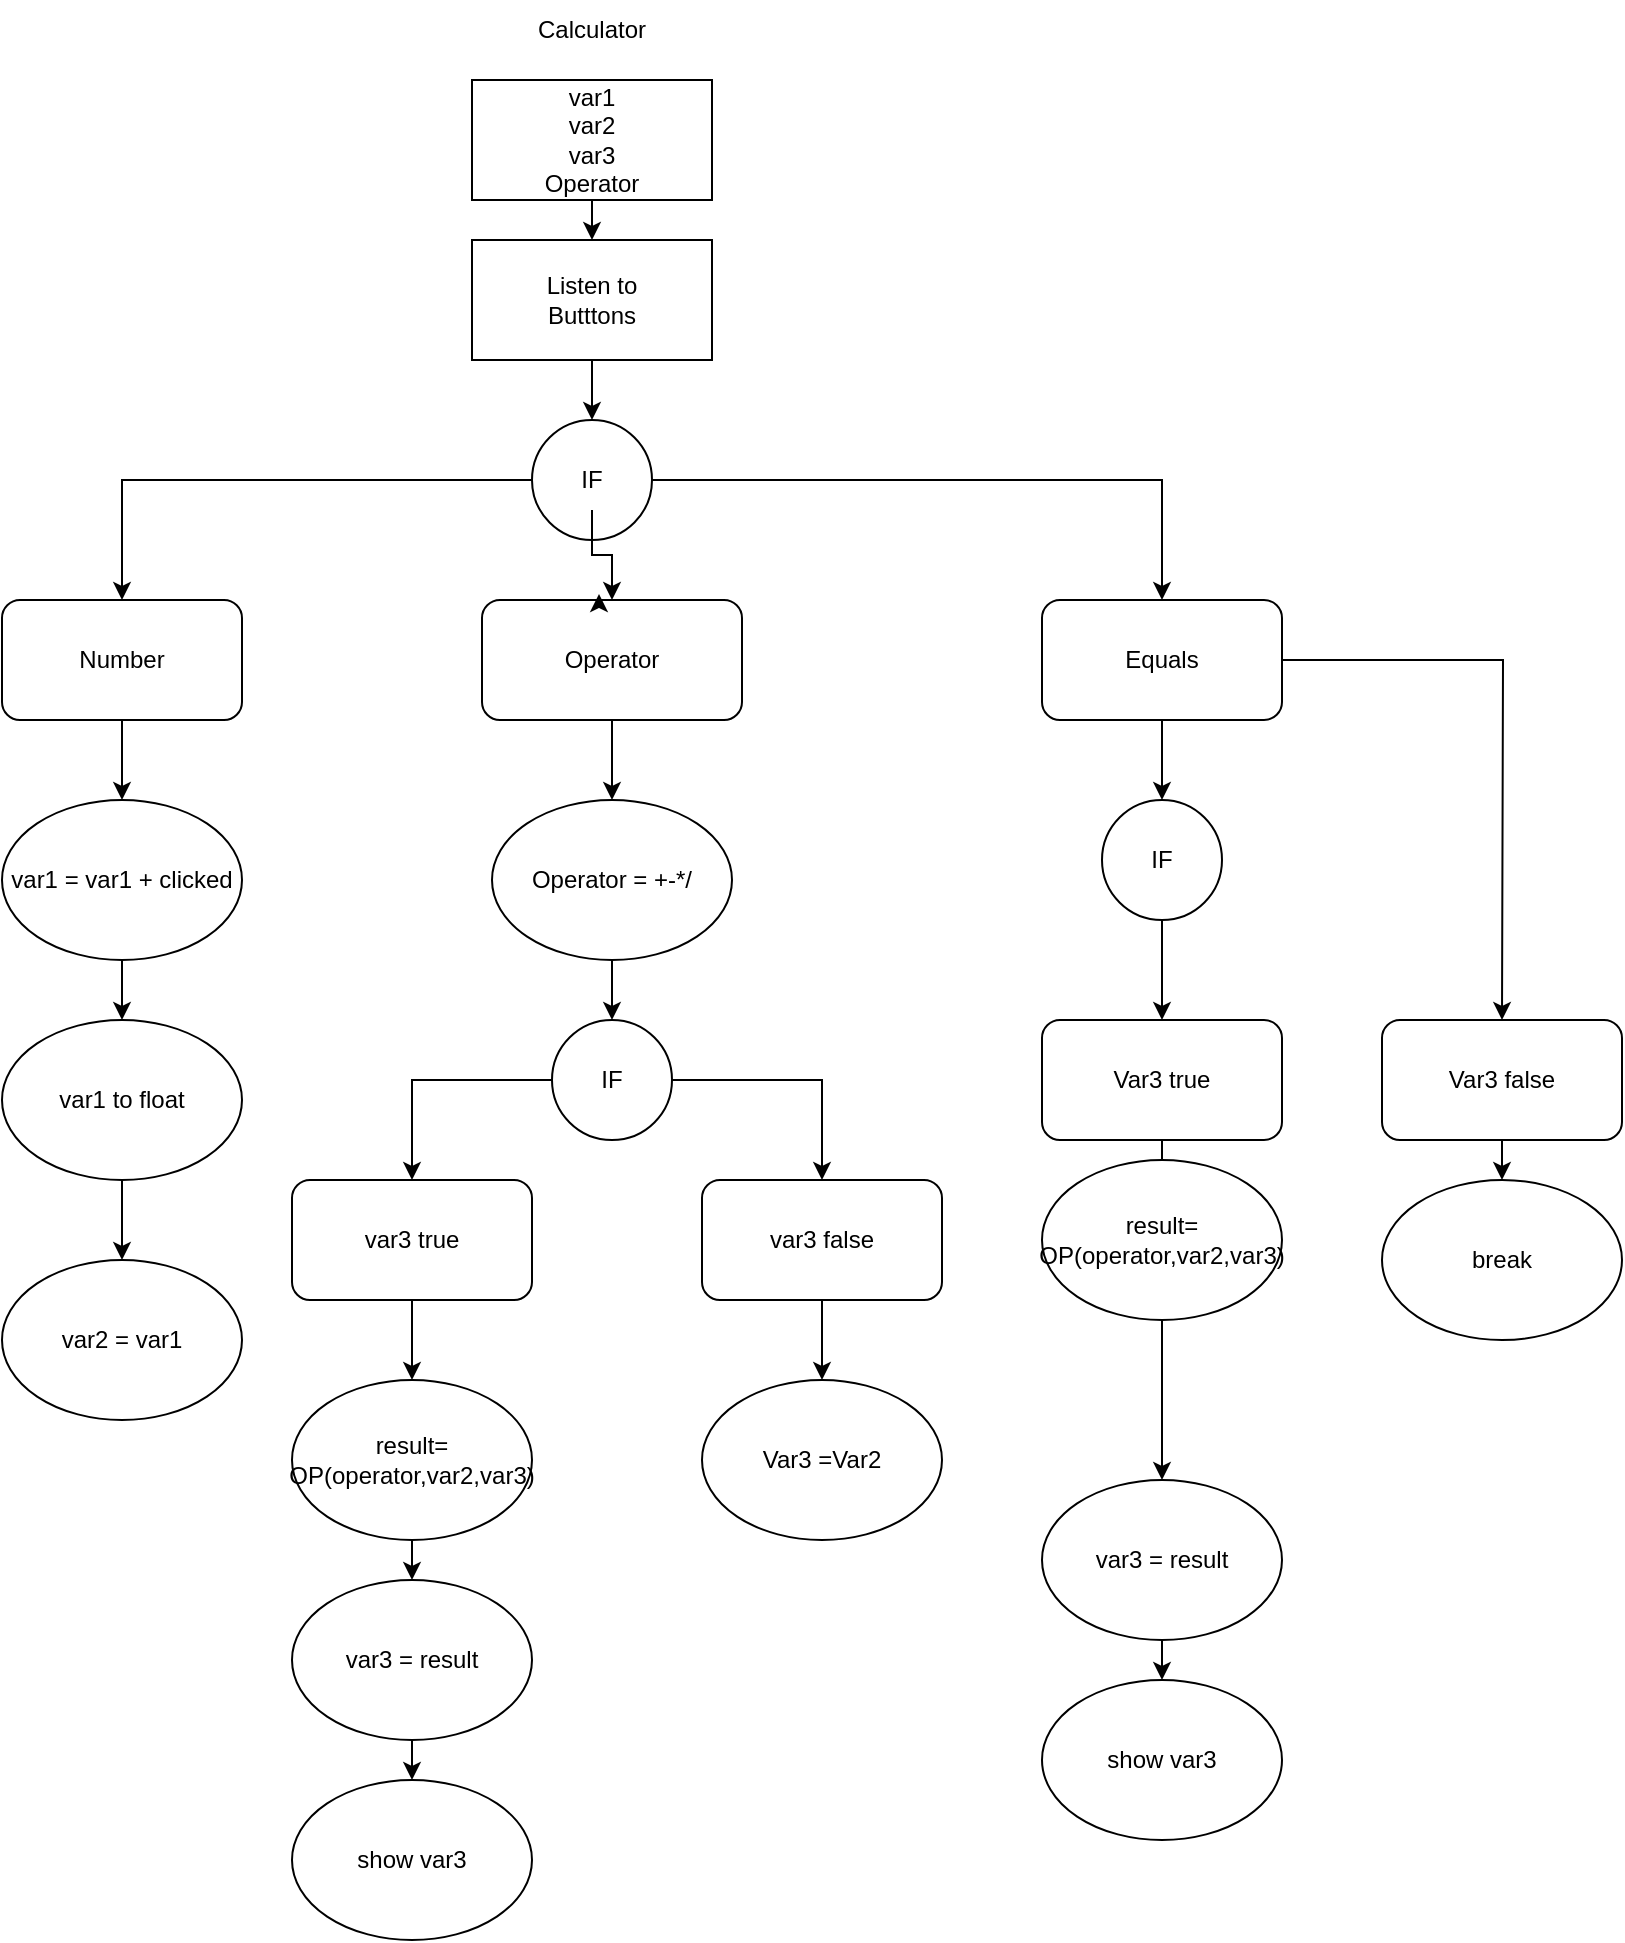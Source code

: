 <mxfile version="17.4.5" type="device"><diagram id="X965MxxVzmgtPJG4eNO3" name="Page-1"><mxGraphModel dx="1673" dy="847" grid="1" gridSize="10" guides="1" tooltips="1" connect="1" arrows="1" fold="1" page="1" pageScale="1" pageWidth="850" pageHeight="1100" math="0" shadow="0"><root><mxCell id="0"/><mxCell id="1" parent="0"/><mxCell id="E8xMn256MLS0OWGursY6-37" style="edgeStyle=orthogonalEdgeStyle;rounded=0;orthogonalLoop=1;jettySize=auto;html=1;exitX=0.5;exitY=1;exitDx=0;exitDy=0;" edge="1" parent="1" source="E8xMn256MLS0OWGursY6-4" target="E8xMn256MLS0OWGursY6-29"><mxGeometry relative="1" as="geometry"/></mxCell><mxCell id="E8xMn256MLS0OWGursY6-4" value="Operator" style="rounded=1;whiteSpace=wrap;html=1;" vertex="1" parent="1"><mxGeometry x="340" y="340" width="130" height="60" as="geometry"/></mxCell><mxCell id="E8xMn256MLS0OWGursY6-46" style="edgeStyle=orthogonalEdgeStyle;rounded=0;orthogonalLoop=1;jettySize=auto;html=1;exitX=0.5;exitY=1;exitDx=0;exitDy=0;entryX=0.5;entryY=0;entryDx=0;entryDy=0;" edge="1" parent="1" source="E8xMn256MLS0OWGursY6-5" target="E8xMn256MLS0OWGursY6-24"><mxGeometry relative="1" as="geometry"/></mxCell><mxCell id="E8xMn256MLS0OWGursY6-5" value="Number" style="rounded=1;whiteSpace=wrap;html=1;" vertex="1" parent="1"><mxGeometry x="100" y="340" width="120" height="60" as="geometry"/></mxCell><mxCell id="E8xMn256MLS0OWGursY6-9" value="Calculator" style="text;html=1;strokeColor=none;fillColor=none;align=center;verticalAlign=middle;whiteSpace=wrap;rounded=0;" vertex="1" parent="1"><mxGeometry x="365" y="40" width="60" height="30" as="geometry"/></mxCell><mxCell id="E8xMn256MLS0OWGursY6-19" style="edgeStyle=orthogonalEdgeStyle;rounded=0;orthogonalLoop=1;jettySize=auto;html=1;exitX=0.5;exitY=1;exitDx=0;exitDy=0;entryX=0.5;entryY=0;entryDx=0;entryDy=0;" edge="1" parent="1" source="E8xMn256MLS0OWGursY6-10" target="E8xMn256MLS0OWGursY6-16"><mxGeometry relative="1" as="geometry"/></mxCell><mxCell id="E8xMn256MLS0OWGursY6-10" value="" style="rounded=0;whiteSpace=wrap;html=1;" vertex="1" parent="1"><mxGeometry x="335" y="160" width="120" height="60" as="geometry"/></mxCell><mxCell id="E8xMn256MLS0OWGursY6-11" value="Listen to Butttons" style="text;html=1;strokeColor=none;fillColor=none;align=center;verticalAlign=middle;whiteSpace=wrap;rounded=0;" vertex="1" parent="1"><mxGeometry x="365" y="175" width="60" height="30" as="geometry"/></mxCell><mxCell id="E8xMn256MLS0OWGursY6-15" style="edgeStyle=orthogonalEdgeStyle;rounded=0;orthogonalLoop=1;jettySize=auto;html=1;exitX=0.5;exitY=1;exitDx=0;exitDy=0;entryX=0.5;entryY=0;entryDx=0;entryDy=0;" edge="1" parent="1" source="E8xMn256MLS0OWGursY6-12" target="E8xMn256MLS0OWGursY6-10"><mxGeometry relative="1" as="geometry"/></mxCell><mxCell id="E8xMn256MLS0OWGursY6-12" value="" style="rounded=0;whiteSpace=wrap;html=1;" vertex="1" parent="1"><mxGeometry x="335" y="80" width="120" height="60" as="geometry"/></mxCell><mxCell id="E8xMn256MLS0OWGursY6-13" value="&lt;div&gt;var1&lt;/div&gt;&lt;div&gt;var2&lt;/div&gt;&lt;div&gt;var3&lt;br&gt;&lt;/div&gt;&lt;div&gt;Operator&lt;br&gt;&lt;/div&gt;" style="text;html=1;strokeColor=none;fillColor=none;align=center;verticalAlign=middle;whiteSpace=wrap;rounded=0;" vertex="1" parent="1"><mxGeometry x="365" y="95" width="60" height="30" as="geometry"/></mxCell><mxCell id="E8xMn256MLS0OWGursY6-16" value="" style="ellipse;whiteSpace=wrap;html=1;aspect=fixed;" vertex="1" parent="1"><mxGeometry x="365" y="250" width="60" height="60" as="geometry"/></mxCell><mxCell id="E8xMn256MLS0OWGursY6-49" style="edgeStyle=orthogonalEdgeStyle;rounded=0;orthogonalLoop=1;jettySize=auto;html=1;exitX=0.5;exitY=1;exitDx=0;exitDy=0;entryX=0.5;entryY=0;entryDx=0;entryDy=0;" edge="1" parent="1" source="E8xMn256MLS0OWGursY6-17" target="E8xMn256MLS0OWGursY6-48"><mxGeometry relative="1" as="geometry"/></mxCell><mxCell id="E8xMn256MLS0OWGursY6-51" style="edgeStyle=orthogonalEdgeStyle;rounded=0;orthogonalLoop=1;jettySize=auto;html=1;exitX=1;exitY=0.5;exitDx=0;exitDy=0;" edge="1" parent="1" source="E8xMn256MLS0OWGursY6-17"><mxGeometry relative="1" as="geometry"><mxPoint x="850" y="550" as="targetPoint"/></mxGeometry></mxCell><mxCell id="E8xMn256MLS0OWGursY6-17" value="Equals" style="rounded=1;whiteSpace=wrap;html=1;" vertex="1" parent="1"><mxGeometry x="620" y="340" width="120" height="60" as="geometry"/></mxCell><mxCell id="E8xMn256MLS0OWGursY6-20" style="edgeStyle=orthogonalEdgeStyle;rounded=0;orthogonalLoop=1;jettySize=auto;html=1;exitX=1;exitY=0.5;exitDx=0;exitDy=0;" edge="1" parent="1" source="E8xMn256MLS0OWGursY6-18" target="E8xMn256MLS0OWGursY6-17"><mxGeometry relative="1" as="geometry"/></mxCell><mxCell id="E8xMn256MLS0OWGursY6-21" style="edgeStyle=orthogonalEdgeStyle;rounded=0;orthogonalLoop=1;jettySize=auto;html=1;entryX=0.45;entryY=-0.05;entryDx=0;entryDy=0;entryPerimeter=0;" edge="1" parent="1" target="E8xMn256MLS0OWGursY6-4"><mxGeometry relative="1" as="geometry"><mxPoint x="400" y="340" as="sourcePoint"/></mxGeometry></mxCell><mxCell id="E8xMn256MLS0OWGursY6-22" style="edgeStyle=orthogonalEdgeStyle;rounded=0;orthogonalLoop=1;jettySize=auto;html=1;exitX=0;exitY=0.5;exitDx=0;exitDy=0;entryX=0.5;entryY=0;entryDx=0;entryDy=0;" edge="1" parent="1" source="E8xMn256MLS0OWGursY6-18" target="E8xMn256MLS0OWGursY6-5"><mxGeometry relative="1" as="geometry"/></mxCell><mxCell id="E8xMn256MLS0OWGursY6-28" value="" style="edgeStyle=orthogonalEdgeStyle;rounded=0;orthogonalLoop=1;jettySize=auto;html=1;" edge="1" parent="1" source="E8xMn256MLS0OWGursY6-18" target="E8xMn256MLS0OWGursY6-4"><mxGeometry relative="1" as="geometry"/></mxCell><mxCell id="E8xMn256MLS0OWGursY6-18" value="IF" style="text;html=1;strokeColor=none;fillColor=none;align=center;verticalAlign=middle;whiteSpace=wrap;rounded=0;" vertex="1" parent="1"><mxGeometry x="365" y="265" width="60" height="30" as="geometry"/></mxCell><mxCell id="E8xMn256MLS0OWGursY6-44" style="edgeStyle=orthogonalEdgeStyle;rounded=0;orthogonalLoop=1;jettySize=auto;html=1;exitX=0.5;exitY=1;exitDx=0;exitDy=0;entryX=0.5;entryY=0;entryDx=0;entryDy=0;" edge="1" parent="1" source="E8xMn256MLS0OWGursY6-24" target="E8xMn256MLS0OWGursY6-26"><mxGeometry relative="1" as="geometry"/></mxCell><mxCell id="E8xMn256MLS0OWGursY6-24" value="var1 = var1 + clicked" style="ellipse;whiteSpace=wrap;html=1;" vertex="1" parent="1"><mxGeometry x="100" y="440" width="120" height="80" as="geometry"/></mxCell><mxCell id="E8xMn256MLS0OWGursY6-45" style="edgeStyle=orthogonalEdgeStyle;rounded=0;orthogonalLoop=1;jettySize=auto;html=1;exitX=0.5;exitY=1;exitDx=0;exitDy=0;" edge="1" parent="1" source="E8xMn256MLS0OWGursY6-26" target="E8xMn256MLS0OWGursY6-27"><mxGeometry relative="1" as="geometry"/></mxCell><mxCell id="E8xMn256MLS0OWGursY6-26" value="var1 to float" style="ellipse;whiteSpace=wrap;html=1;" vertex="1" parent="1"><mxGeometry x="100" y="550" width="120" height="80" as="geometry"/></mxCell><mxCell id="E8xMn256MLS0OWGursY6-27" value="var2 = var1" style="ellipse;whiteSpace=wrap;html=1;" vertex="1" parent="1"><mxGeometry x="100" y="670" width="120" height="80" as="geometry"/></mxCell><mxCell id="E8xMn256MLS0OWGursY6-36" style="edgeStyle=orthogonalEdgeStyle;rounded=0;orthogonalLoop=1;jettySize=auto;html=1;exitX=0.5;exitY=1;exitDx=0;exitDy=0;entryX=0.5;entryY=0;entryDx=0;entryDy=0;" edge="1" parent="1" source="E8xMn256MLS0OWGursY6-29" target="E8xMn256MLS0OWGursY6-30"><mxGeometry relative="1" as="geometry"/></mxCell><mxCell id="E8xMn256MLS0OWGursY6-29" value="Operator = +-*/" style="ellipse;whiteSpace=wrap;html=1;" vertex="1" parent="1"><mxGeometry x="345" y="440" width="120" height="80" as="geometry"/></mxCell><mxCell id="E8xMn256MLS0OWGursY6-34" style="edgeStyle=orthogonalEdgeStyle;rounded=0;orthogonalLoop=1;jettySize=auto;html=1;exitX=0;exitY=0.5;exitDx=0;exitDy=0;" edge="1" parent="1" source="E8xMn256MLS0OWGursY6-30" target="E8xMn256MLS0OWGursY6-32"><mxGeometry relative="1" as="geometry"/></mxCell><mxCell id="E8xMn256MLS0OWGursY6-35" style="edgeStyle=orthogonalEdgeStyle;rounded=0;orthogonalLoop=1;jettySize=auto;html=1;exitX=1;exitY=0.5;exitDx=0;exitDy=0;" edge="1" parent="1" source="E8xMn256MLS0OWGursY6-30" target="E8xMn256MLS0OWGursY6-33"><mxGeometry relative="1" as="geometry"/></mxCell><mxCell id="E8xMn256MLS0OWGursY6-30" value="IF" style="ellipse;whiteSpace=wrap;html=1;aspect=fixed;" vertex="1" parent="1"><mxGeometry x="375" y="550" width="60" height="60" as="geometry"/></mxCell><mxCell id="E8xMn256MLS0OWGursY6-39" style="edgeStyle=orthogonalEdgeStyle;rounded=0;orthogonalLoop=1;jettySize=auto;html=1;exitX=0.5;exitY=1;exitDx=0;exitDy=0;entryX=0.5;entryY=0;entryDx=0;entryDy=0;" edge="1" parent="1" source="E8xMn256MLS0OWGursY6-32" target="E8xMn256MLS0OWGursY6-38"><mxGeometry relative="1" as="geometry"/></mxCell><mxCell id="E8xMn256MLS0OWGursY6-32" value="var3 true" style="rounded=1;whiteSpace=wrap;html=1;" vertex="1" parent="1"><mxGeometry x="245" y="630" width="120" height="60" as="geometry"/></mxCell><mxCell id="E8xMn256MLS0OWGursY6-54" style="edgeStyle=orthogonalEdgeStyle;rounded=0;orthogonalLoop=1;jettySize=auto;html=1;exitX=0.5;exitY=1;exitDx=0;exitDy=0;entryX=0.5;entryY=0;entryDx=0;entryDy=0;" edge="1" parent="1" source="E8xMn256MLS0OWGursY6-33" target="E8xMn256MLS0OWGursY6-47"><mxGeometry relative="1" as="geometry"/></mxCell><mxCell id="E8xMn256MLS0OWGursY6-33" value="var3 false" style="rounded=1;whiteSpace=wrap;html=1;" vertex="1" parent="1"><mxGeometry x="450" y="630" width="120" height="60" as="geometry"/></mxCell><mxCell id="E8xMn256MLS0OWGursY6-42" style="edgeStyle=orthogonalEdgeStyle;rounded=0;orthogonalLoop=1;jettySize=auto;html=1;exitX=0.5;exitY=1;exitDx=0;exitDy=0;entryX=0.5;entryY=0;entryDx=0;entryDy=0;" edge="1" parent="1" source="E8xMn256MLS0OWGursY6-38" target="E8xMn256MLS0OWGursY6-40"><mxGeometry relative="1" as="geometry"/></mxCell><mxCell id="E8xMn256MLS0OWGursY6-38" value="&lt;div&gt;result=&lt;/div&gt;&lt;div&gt;OP(operator,var2,var3)&lt;br&gt;&lt;/div&gt;" style="ellipse;whiteSpace=wrap;html=1;" vertex="1" parent="1"><mxGeometry x="245" y="730" width="120" height="80" as="geometry"/></mxCell><mxCell id="E8xMn256MLS0OWGursY6-43" style="edgeStyle=orthogonalEdgeStyle;rounded=0;orthogonalLoop=1;jettySize=auto;html=1;exitX=0.5;exitY=1;exitDx=0;exitDy=0;entryX=0.5;entryY=0;entryDx=0;entryDy=0;" edge="1" parent="1" source="E8xMn256MLS0OWGursY6-40" target="E8xMn256MLS0OWGursY6-41"><mxGeometry relative="1" as="geometry"/></mxCell><mxCell id="E8xMn256MLS0OWGursY6-40" value="var3 = result" style="ellipse;whiteSpace=wrap;html=1;" vertex="1" parent="1"><mxGeometry x="245" y="830" width="120" height="80" as="geometry"/></mxCell><mxCell id="E8xMn256MLS0OWGursY6-41" value="show var3" style="ellipse;whiteSpace=wrap;html=1;" vertex="1" parent="1"><mxGeometry x="245" y="930" width="120" height="80" as="geometry"/></mxCell><mxCell id="E8xMn256MLS0OWGursY6-47" value="Var3 =Var2" style="ellipse;whiteSpace=wrap;html=1;" vertex="1" parent="1"><mxGeometry x="450" y="730" width="120" height="80" as="geometry"/></mxCell><mxCell id="E8xMn256MLS0OWGursY6-50" style="edgeStyle=orthogonalEdgeStyle;rounded=0;orthogonalLoop=1;jettySize=auto;html=1;exitX=0.5;exitY=1;exitDx=0;exitDy=0;" edge="1" parent="1" source="E8xMn256MLS0OWGursY6-48"><mxGeometry relative="1" as="geometry"><mxPoint x="680" y="550" as="targetPoint"/></mxGeometry></mxCell><mxCell id="E8xMn256MLS0OWGursY6-48" value="IF" style="ellipse;whiteSpace=wrap;html=1;aspect=fixed;" vertex="1" parent="1"><mxGeometry x="650" y="440" width="60" height="60" as="geometry"/></mxCell><mxCell id="E8xMn256MLS0OWGursY6-55" style="edgeStyle=orthogonalEdgeStyle;rounded=0;orthogonalLoop=1;jettySize=auto;html=1;exitX=0.5;exitY=1;exitDx=0;exitDy=0;" edge="1" parent="1" source="E8xMn256MLS0OWGursY6-52"><mxGeometry relative="1" as="geometry"><mxPoint x="680" y="650" as="targetPoint"/></mxGeometry></mxCell><mxCell id="E8xMn256MLS0OWGursY6-52" value="Var3 true" style="rounded=1;whiteSpace=wrap;html=1;" vertex="1" parent="1"><mxGeometry x="620" y="550" width="120" height="60" as="geometry"/></mxCell><mxCell id="E8xMn256MLS0OWGursY6-67" style="edgeStyle=orthogonalEdgeStyle;rounded=0;orthogonalLoop=1;jettySize=auto;html=1;exitX=0.5;exitY=1;exitDx=0;exitDy=0;entryX=0.5;entryY=0;entryDx=0;entryDy=0;" edge="1" parent="1" source="E8xMn256MLS0OWGursY6-53" target="E8xMn256MLS0OWGursY6-66"><mxGeometry relative="1" as="geometry"/></mxCell><mxCell id="E8xMn256MLS0OWGursY6-53" value="Var3 false" style="rounded=1;whiteSpace=wrap;html=1;" vertex="1" parent="1"><mxGeometry x="790" y="550" width="120" height="60" as="geometry"/></mxCell><mxCell id="E8xMn256MLS0OWGursY6-59" value="" style="edgeStyle=orthogonalEdgeStyle;rounded=0;orthogonalLoop=1;jettySize=auto;html=1;" edge="1" parent="1" source="E8xMn256MLS0OWGursY6-57" target="E8xMn256MLS0OWGursY6-58"><mxGeometry relative="1" as="geometry"/></mxCell><mxCell id="E8xMn256MLS0OWGursY6-57" value="&lt;div&gt;result=&lt;/div&gt;&lt;div&gt;OP(operator,var2,var3)&lt;br&gt;&lt;/div&gt;" style="ellipse;whiteSpace=wrap;html=1;" vertex="1" parent="1"><mxGeometry x="620" y="620" width="120" height="80" as="geometry"/></mxCell><mxCell id="E8xMn256MLS0OWGursY6-61" style="edgeStyle=orthogonalEdgeStyle;rounded=0;orthogonalLoop=1;jettySize=auto;html=1;exitX=0.5;exitY=1;exitDx=0;exitDy=0;entryX=0.5;entryY=0;entryDx=0;entryDy=0;" edge="1" parent="1" source="E8xMn256MLS0OWGursY6-58" target="E8xMn256MLS0OWGursY6-60"><mxGeometry relative="1" as="geometry"/></mxCell><mxCell id="E8xMn256MLS0OWGursY6-58" value="var3 = result" style="ellipse;whiteSpace=wrap;html=1;" vertex="1" parent="1"><mxGeometry x="620" y="780" width="120" height="80" as="geometry"/></mxCell><mxCell id="E8xMn256MLS0OWGursY6-60" value="show var3" style="ellipse;whiteSpace=wrap;html=1;" vertex="1" parent="1"><mxGeometry x="620" y="880" width="120" height="80" as="geometry"/></mxCell><mxCell id="E8xMn256MLS0OWGursY6-66" value="break" style="ellipse;whiteSpace=wrap;html=1;" vertex="1" parent="1"><mxGeometry x="790" y="630" width="120" height="80" as="geometry"/></mxCell></root></mxGraphModel></diagram></mxfile>